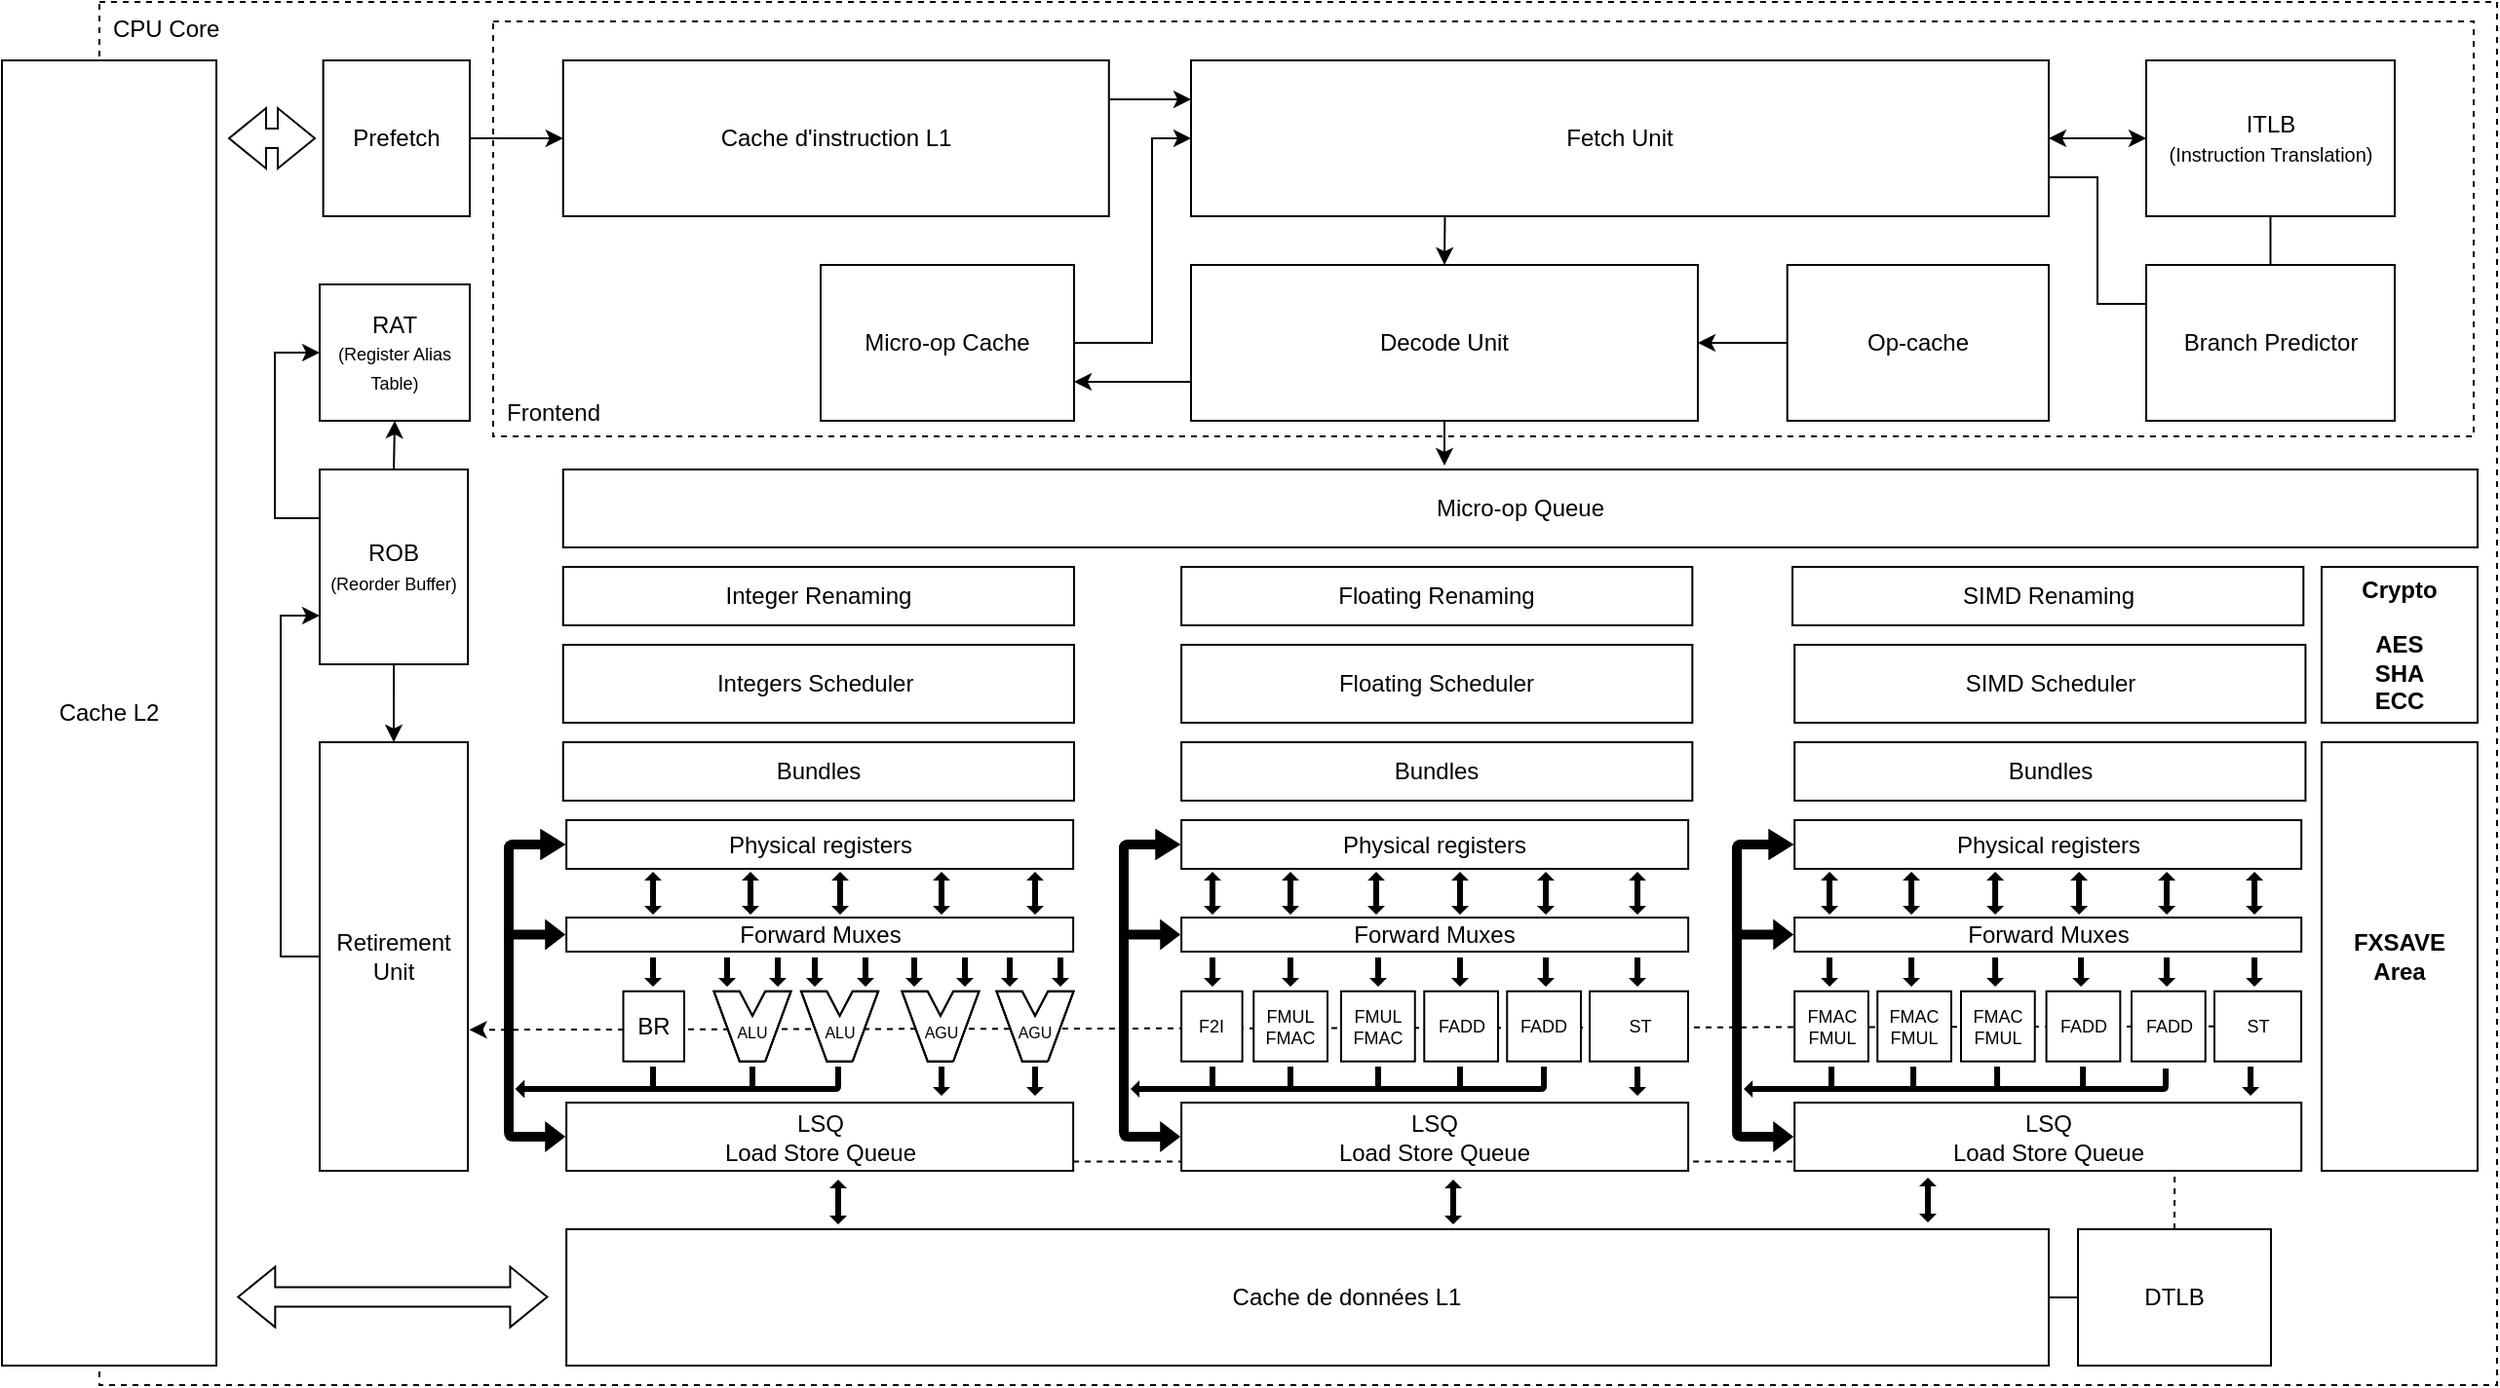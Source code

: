 <mxfile version="24.7.8">
  <diagram name="Page-1" id="zro0emLVEmSirTkZk-wk">
    <mxGraphModel dx="4220" dy="942" grid="0" gridSize="10" guides="1" tooltips="1" connect="1" arrows="1" fold="1" page="1" pageScale="1" pageWidth="1400" pageHeight="730" math="0" shadow="0">
      <root>
        <mxCell id="0" />
        <mxCell id="1" parent="0" />
        <mxCell id="pZcMMnkivcK33c107RNE-1" value="CPU Core" style="rounded=0;whiteSpace=wrap;html=1;fillColor=none;dashed=1;align=left;verticalAlign=top;spacingLeft=5;" parent="1" vertex="1">
          <mxGeometry x="-2690" y="10" width="1230" height="710" as="geometry" />
        </mxCell>
        <mxCell id="TaaJjd8vUPlWD9iq5P5J-220" value="Frontend" style="rounded=0;whiteSpace=wrap;html=1;fillColor=none;dashed=1;align=left;verticalAlign=bottom;spacingLeft=5;spacingBottom=3.937;spacingRight=3.937;" parent="1" vertex="1">
          <mxGeometry x="-2488" y="20" width="1016" height="213" as="geometry" />
        </mxCell>
        <mxCell id="TaaJjd8vUPlWD9iq5P5J-213" style="edgeStyle=none;rounded=0;orthogonalLoop=1;jettySize=auto;html=1;exitX=1;exitY=0.75;exitDx=0;exitDy=0;entryX=0;entryY=0.75;entryDx=0;entryDy=0;endArrow=none;endFill=0;dashed=1;" parent="1" edge="1">
          <mxGeometry relative="1" as="geometry">
            <mxPoint x="-2190.44" y="605.25" as="sourcePoint" />
            <mxPoint x="-1820.4" y="605.25" as="targetPoint" />
          </mxGeometry>
        </mxCell>
        <mxCell id="TaaJjd8vUPlWD9iq5P5J-208" style="edgeStyle=none;rounded=0;orthogonalLoop=1;jettySize=auto;html=1;exitX=0;exitY=0.5;exitDx=0;exitDy=0;entryX=1.01;entryY=0.671;entryDx=0;entryDy=0;entryPerimeter=0;dashed=1;" parent="1" source="TaaJjd8vUPlWD9iq5P5J-198" target="TaaJjd8vUPlWD9iq5P5J-40" edge="1">
          <mxGeometry relative="1" as="geometry" />
        </mxCell>
        <mxCell id="TaaJjd8vUPlWD9iq5P5J-12" style="edgeStyle=orthogonalEdgeStyle;rounded=0;orthogonalLoop=1;jettySize=auto;html=1;exitX=1;exitY=0.25;exitDx=0;exitDy=0;entryX=0;entryY=0.25;entryDx=0;entryDy=0;" parent="1" source="TaaJjd8vUPlWD9iq5P5J-1" target="TaaJjd8vUPlWD9iq5P5J-8" edge="1">
          <mxGeometry relative="1" as="geometry">
            <Array as="points">
              <mxPoint x="-2140" y="60" />
              <mxPoint x="-2140" y="60" />
            </Array>
          </mxGeometry>
        </mxCell>
        <mxCell id="TaaJjd8vUPlWD9iq5P5J-1" value="Cache d&#39;instruction L1" style="rounded=0;whiteSpace=wrap;html=1;" parent="1" vertex="1">
          <mxGeometry x="-2452.12" y="40" width="280" height="80" as="geometry" />
        </mxCell>
        <mxCell id="TaaJjd8vUPlWD9iq5P5J-222" style="edgeStyle=none;rounded=0;orthogonalLoop=1;jettySize=auto;html=1;exitX=0.5;exitY=0;exitDx=0;exitDy=0;entryX=0.5;entryY=1;entryDx=0;entryDy=0;endArrow=none;endFill=0;" parent="1" source="TaaJjd8vUPlWD9iq5P5J-6" target="TaaJjd8vUPlWD9iq5P5J-18" edge="1">
          <mxGeometry relative="1" as="geometry" />
        </mxCell>
        <mxCell id="TaaJjd8vUPlWD9iq5P5J-6" value="Branch Predictor" style="rounded=0;whiteSpace=wrap;html=1;" parent="1" vertex="1">
          <mxGeometry x="-1640" y="145" width="127.5" height="80" as="geometry" />
        </mxCell>
        <mxCell id="TaaJjd8vUPlWD9iq5P5J-15" style="edgeStyle=orthogonalEdgeStyle;rounded=0;orthogonalLoop=1;jettySize=auto;html=1;exitX=1;exitY=0.5;exitDx=0;exitDy=0;entryX=0;entryY=0.5;entryDx=0;entryDy=0;" parent="1" source="TaaJjd8vUPlWD9iq5P5J-7" target="TaaJjd8vUPlWD9iq5P5J-1" edge="1">
          <mxGeometry relative="1" as="geometry" />
        </mxCell>
        <mxCell id="TaaJjd8vUPlWD9iq5P5J-7" value="Prefetch" style="rounded=0;whiteSpace=wrap;html=1;" parent="1" vertex="1">
          <mxGeometry x="-2575.19" y="40" width="75.19" height="80" as="geometry" />
        </mxCell>
        <mxCell id="TaaJjd8vUPlWD9iq5P5J-19" style="edgeStyle=orthogonalEdgeStyle;rounded=0;orthogonalLoop=1;jettySize=auto;html=1;exitX=1;exitY=0.5;exitDx=0;exitDy=0;entryX=0;entryY=0.5;entryDx=0;entryDy=0;startArrow=classic;startFill=1;" parent="1" source="TaaJjd8vUPlWD9iq5P5J-8" target="TaaJjd8vUPlWD9iq5P5J-18" edge="1">
          <mxGeometry relative="1" as="geometry" />
        </mxCell>
        <mxCell id="TaaJjd8vUPlWD9iq5P5J-23" style="edgeStyle=orthogonalEdgeStyle;rounded=0;orthogonalLoop=1;jettySize=auto;html=1;exitX=0.296;exitY=1.007;exitDx=0;exitDy=0;entryX=0.5;entryY=0;entryDx=0;entryDy=0;exitPerimeter=0;" parent="1" source="TaaJjd8vUPlWD9iq5P5J-8" target="TaaJjd8vUPlWD9iq5P5J-20" edge="1">
          <mxGeometry relative="1" as="geometry" />
        </mxCell>
        <mxCell id="TaaJjd8vUPlWD9iq5P5J-221" style="edgeStyle=orthogonalEdgeStyle;rounded=0;orthogonalLoop=1;jettySize=auto;html=1;exitX=1;exitY=0.75;exitDx=0;exitDy=0;entryX=0;entryY=0.25;entryDx=0;entryDy=0;endArrow=none;endFill=0;" parent="1" source="TaaJjd8vUPlWD9iq5P5J-8" target="TaaJjd8vUPlWD9iq5P5J-6" edge="1">
          <mxGeometry relative="1" as="geometry" />
        </mxCell>
        <mxCell id="TaaJjd8vUPlWD9iq5P5J-8" value="Fetch Unit" style="rounded=0;whiteSpace=wrap;html=1;" parent="1" vertex="1">
          <mxGeometry x="-2130" y="40" width="440" height="80" as="geometry" />
        </mxCell>
        <mxCell id="TaaJjd8vUPlWD9iq5P5J-13" value="Cache L2" style="rounded=0;whiteSpace=wrap;html=1;" parent="1" vertex="1">
          <mxGeometry x="-2740" y="40" width="110" height="670" as="geometry" />
        </mxCell>
        <mxCell id="TaaJjd8vUPlWD9iq5P5J-16" value="Op-cache" style="rounded=0;whiteSpace=wrap;html=1;" parent="1" vertex="1">
          <mxGeometry x="-1824.12" y="145" width="134.12" height="80" as="geometry" />
        </mxCell>
        <mxCell id="TaaJjd8vUPlWD9iq5P5J-18" value="ITLB&lt;div&gt;&lt;font style=&quot;font-size: 10px;&quot;&gt;(Instruction Translation)&lt;/font&gt;&lt;/div&gt;" style="rounded=0;whiteSpace=wrap;html=1;" parent="1" vertex="1">
          <mxGeometry x="-1640" y="40" width="127.5" height="80" as="geometry" />
        </mxCell>
        <mxCell id="TaaJjd8vUPlWD9iq5P5J-217" style="edgeStyle=none;rounded=0;orthogonalLoop=1;jettySize=auto;html=1;exitX=0;exitY=0.75;exitDx=0;exitDy=0;entryX=1;entryY=0.75;entryDx=0;entryDy=0;" parent="1" source="TaaJjd8vUPlWD9iq5P5J-20" target="TaaJjd8vUPlWD9iq5P5J-24" edge="1">
          <mxGeometry relative="1" as="geometry" />
        </mxCell>
        <mxCell id="TaaJjd8vUPlWD9iq5P5J-20" value="Decode Unit" style="rounded=0;whiteSpace=wrap;html=1;" parent="1" vertex="1">
          <mxGeometry x="-2130" y="145" width="260" height="80" as="geometry" />
        </mxCell>
        <mxCell id="TaaJjd8vUPlWD9iq5P5J-22" style="edgeStyle=orthogonalEdgeStyle;rounded=0;orthogonalLoop=1;jettySize=auto;html=1;exitX=0;exitY=0.5;exitDx=0;exitDy=0;entryX=1;entryY=0.5;entryDx=0;entryDy=0;" parent="1" source="TaaJjd8vUPlWD9iq5P5J-16" target="TaaJjd8vUPlWD9iq5P5J-20" edge="1">
          <mxGeometry relative="1" as="geometry" />
        </mxCell>
        <mxCell id="TaaJjd8vUPlWD9iq5P5J-27" style="edgeStyle=orthogonalEdgeStyle;rounded=0;orthogonalLoop=1;jettySize=auto;html=1;exitX=1;exitY=0.5;exitDx=0;exitDy=0;entryX=0;entryY=0.5;entryDx=0;entryDy=0;" parent="1" source="TaaJjd8vUPlWD9iq5P5J-24" target="TaaJjd8vUPlWD9iq5P5J-8" edge="1">
          <mxGeometry relative="1" as="geometry">
            <Array as="points">
              <mxPoint x="-2150" y="185" />
              <mxPoint x="-2150" y="80" />
            </Array>
          </mxGeometry>
        </mxCell>
        <mxCell id="TaaJjd8vUPlWD9iq5P5J-24" value="Micro-op Cache" style="rounded=0;whiteSpace=wrap;html=1;" parent="1" vertex="1">
          <mxGeometry x="-2320" y="145" width="130" height="80" as="geometry" />
        </mxCell>
        <mxCell id="TaaJjd8vUPlWD9iq5P5J-38" style="edgeStyle=orthogonalEdgeStyle;rounded=0;orthogonalLoop=1;jettySize=auto;html=1;exitX=0.5;exitY=0;exitDx=0;exitDy=0;entryX=0.5;entryY=1;entryDx=0;entryDy=0;" parent="1" source="TaaJjd8vUPlWD9iq5P5J-33" target="TaaJjd8vUPlWD9iq5P5J-37" edge="1">
          <mxGeometry relative="1" as="geometry">
            <mxPoint x="-2392.56" y="120" as="sourcePoint" />
          </mxGeometry>
        </mxCell>
        <mxCell id="TaaJjd8vUPlWD9iq5P5J-30" value="Micro-op Queue" style="rounded=0;whiteSpace=wrap;html=1;" parent="1" vertex="1">
          <mxGeometry x="-2452.12" y="250" width="982.12" height="40" as="geometry" />
        </mxCell>
        <mxCell id="TaaJjd8vUPlWD9iq5P5J-39" style="edgeStyle=orthogonalEdgeStyle;rounded=0;orthogonalLoop=1;jettySize=auto;html=1;exitX=0;exitY=0.25;exitDx=0;exitDy=0;entryX=0;entryY=0.5;entryDx=0;entryDy=0;" parent="1" source="TaaJjd8vUPlWD9iq5P5J-33" target="TaaJjd8vUPlWD9iq5P5J-37" edge="1">
          <mxGeometry relative="1" as="geometry">
            <Array as="points">
              <mxPoint x="-2600" y="275" />
              <mxPoint x="-2600" y="190" />
            </Array>
          </mxGeometry>
        </mxCell>
        <mxCell id="TaaJjd8vUPlWD9iq5P5J-41" style="edgeStyle=orthogonalEdgeStyle;rounded=0;orthogonalLoop=1;jettySize=auto;html=1;exitX=0.5;exitY=1;exitDx=0;exitDy=0;entryX=0.5;entryY=0;entryDx=0;entryDy=0;" parent="1" source="TaaJjd8vUPlWD9iq5P5J-33" target="TaaJjd8vUPlWD9iq5P5J-40" edge="1">
          <mxGeometry relative="1" as="geometry" />
        </mxCell>
        <mxCell id="TaaJjd8vUPlWD9iq5P5J-33" value="ROB&lt;div&gt;&lt;font style=&quot;font-size: 9px;&quot;&gt;(Reorder Buffer)&lt;/font&gt;&lt;/div&gt;" style="rounded=0;whiteSpace=wrap;html=1;" parent="1" vertex="1">
          <mxGeometry x="-2577" y="250" width="76.06" height="100" as="geometry" />
        </mxCell>
        <mxCell id="TaaJjd8vUPlWD9iq5P5J-37" value="RAT&lt;div&gt;&lt;font style=&quot;font-size: 9px;&quot;&gt;(Register Alias Table)&lt;/font&gt;&lt;/div&gt;" style="rounded=0;whiteSpace=wrap;html=1;" parent="1" vertex="1">
          <mxGeometry x="-2577" y="155" width="77" height="70" as="geometry" />
        </mxCell>
        <mxCell id="TaaJjd8vUPlWD9iq5P5J-209" style="edgeStyle=orthogonalEdgeStyle;rounded=0;orthogonalLoop=1;jettySize=auto;html=1;exitX=0;exitY=0.5;exitDx=0;exitDy=0;entryX=0;entryY=0.75;entryDx=0;entryDy=0;" parent="1" source="TaaJjd8vUPlWD9iq5P5J-40" target="TaaJjd8vUPlWD9iq5P5J-33" edge="1">
          <mxGeometry relative="1" as="geometry" />
        </mxCell>
        <mxCell id="TaaJjd8vUPlWD9iq5P5J-40" value="Retirement Unit" style="rounded=0;whiteSpace=wrap;html=1;" parent="1" vertex="1">
          <mxGeometry x="-2577" y="390" width="76" height="220" as="geometry" />
        </mxCell>
        <mxCell id="TaaJjd8vUPlWD9iq5P5J-42" value="Integers&amp;nbsp;&lt;span style=&quot;background-color: initial;&quot;&gt;Scheduler&amp;nbsp;&lt;/span&gt;" style="rounded=0;whiteSpace=wrap;html=1;" parent="1" vertex="1">
          <mxGeometry x="-2452.12" y="340" width="262.12" height="40" as="geometry" />
        </mxCell>
        <mxCell id="TaaJjd8vUPlWD9iq5P5J-49" value="Integer Renaming" style="rounded=0;whiteSpace=wrap;html=1;" parent="1" vertex="1">
          <mxGeometry x="-2452.12" y="300" width="262.12" height="30" as="geometry" />
        </mxCell>
        <mxCell id="TaaJjd8vUPlWD9iq5P5J-58" value="Bundles" style="rounded=0;whiteSpace=wrap;html=1;" parent="1" vertex="1">
          <mxGeometry x="-2452.12" y="390" width="262.12" height="30" as="geometry" />
        </mxCell>
        <mxCell id="TaaJjd8vUPlWD9iq5P5J-62" value="Physical registers" style="rounded=0;whiteSpace=wrap;html=1;" parent="1" vertex="1">
          <mxGeometry x="-2450.44" y="430" width="260" height="25" as="geometry" />
        </mxCell>
        <mxCell id="TaaJjd8vUPlWD9iq5P5J-63" value="Forward Muxes" style="rounded=0;whiteSpace=wrap;html=1;" parent="1" vertex="1">
          <mxGeometry x="-2450.44" y="480" width="260" height="17.5" as="geometry" />
        </mxCell>
        <mxCell id="TaaJjd8vUPlWD9iq5P5J-103" style="edgeStyle=orthogonalEdgeStyle;rounded=1;orthogonalLoop=1;jettySize=auto;html=1;entryX=0;entryY=0.5;entryDx=0;entryDy=0;shape=flexArrow;startArrow=block;width=5;startWidth=10;endWidth=10;arcSize=10;endSize=3.937;startSize=3.15;exitX=0;exitY=0.5;exitDx=0;exitDy=0;fillColor=#000000;noJump=1;ignoreEdge=0;strokeColor=none;" parent="1" source="TaaJjd8vUPlWD9iq5P5J-64" target="TaaJjd8vUPlWD9iq5P5J-62" edge="1">
          <mxGeometry relative="1" as="geometry">
            <mxPoint x="-2450" y="619" as="sourcePoint" />
            <Array as="points">
              <mxPoint x="-2480" y="592" />
              <mxPoint x="-2480" y="442" />
            </Array>
          </mxGeometry>
        </mxCell>
        <mxCell id="TaaJjd8vUPlWD9iq5P5J-64" value="&lt;div&gt;LSQ&lt;/div&gt;Load Store Queue" style="rounded=0;whiteSpace=wrap;html=1;" parent="1" vertex="1">
          <mxGeometry x="-2450.44" y="575" width="260" height="35" as="geometry" />
        </mxCell>
        <mxCell id="TaaJjd8vUPlWD9iq5P5J-95" value="&lt;font style=&quot;font-size: 8px;&quot;&gt;AGU&lt;/font&gt;" style="shape=stencil(7VRBDoMgEHzN3im0jdfGtv9AxUq0YJBq+/siYFM1mqhXjzuzzM6GASBhldGSAUa0KlmsgVwB45oqTqPCwNgwmQMPCLm68TX2daWVzFnDE+07uciY4rplyQ3QBdpOBCSMpRBmCJeiGjCA79NkROP8oeRLJD2io0vaDh4RHf2Udbvf23kLvOnPYCljYEaj4OJP47e5F1khEWxWOPcVyGm5xHGzic0CAwurrmPZldqsjSJj0YmckTCVis0EMOVF4R7BzNQ9pXtKt6a04ybDZo+N0mpR989b4As=);whiteSpace=wrap;html=1;verticalAlign=bottom;spacingBottom=7.874;points=[[0.18,0,0,0,0],[0.5,1,0,0,0],[0.81,0,0,0,0]];" parent="1" vertex="1">
          <mxGeometry x="-2229.78" y="517.85" width="39.56" height="36" as="geometry" />
        </mxCell>
        <mxCell id="TaaJjd8vUPlWD9iq5P5J-96" value="&lt;font style=&quot;font-size: 8px;&quot;&gt;AGU&lt;/font&gt;" style="shape=stencil(7VRBDoMgEHzN3im0jdfGtv9AxUq0YJBq+/siYFM1mqhXjzuzzM6GASBhldGSAUa0KlmsgVwB45oqTqPCwNgwmQMPCLm68TX2daWVzFnDE+07uciY4rplyQ3QBdpOBCSMpRBmCJeiGjCA79NkROP8oeRLJD2io0vaDh4RHf2Udbvf23kLvOnPYCljYEaj4OJP47e5F1khEWxWOPcVyGm5xHGzic0CAwurrmPZldqsjSJj0YmckTCVis0EMOVF4R7BzNQ9pXtKt6a04ybDZo+N0mpR989b4As=);whiteSpace=wrap;html=1;verticalAlign=bottom;spacingBottom=7.874;points=[[0.18,0,0,0,0],[0.5,1,0,0,0],[0.81,0,0,0,0]];" parent="1" vertex="1">
          <mxGeometry x="-2278.31" y="517.85" width="39.56" height="36" as="geometry" />
        </mxCell>
        <mxCell id="TaaJjd8vUPlWD9iq5P5J-99" value="&lt;font style=&quot;font-size: 8px;&quot;&gt;ALU&lt;/font&gt;" style="shape=stencil(7VRBDoMgEHzN3im0jdfGtv9AxUq0YJBq+/siYFM1mqhXjzuzzM6GASBhldGSAUa0KlmsgVwB45oqTqPCwNgwmQMPCLm68TX2daWVzFnDE+07uciY4rplyQ3QBdpOBCSMpRBmCJeiGjCA79NkROP8oeRLJD2io0vaDh4RHf2Udbvf23kLvOnPYCljYEaj4OJP47e5F1khEWxWOPcVyGm5xHGzic0CAwurrmPZldqsjSJj0YmckTCVis0EMOVF4R7BzNQ9pXtKt6a04ybDZo+N0mpR989b4As=);whiteSpace=wrap;html=1;verticalAlign=bottom;spacingBottom=7.874;points=[[0.18,0,0,0,0],[0.5,1,0,0,0],[0.81,0,0,0,0]];" parent="1" vertex="1">
          <mxGeometry x="-2330" y="517.85" width="39.56" height="36" as="geometry" />
        </mxCell>
        <mxCell id="TaaJjd8vUPlWD9iq5P5J-100" value="&lt;font style=&quot;font-size: 8px;&quot;&gt;ALU&lt;/font&gt;" style="shape=stencil(7VRBDoMgEHzN3im0jdfGtv9AxUq0YJBq+/siYFM1mqhXjzuzzM6GASBhldGSAUa0KlmsgVwB45oqTqPCwNgwmQMPCLm68TX2daWVzFnDE+07uciY4rplyQ3QBdpOBCSMpRBmCJeiGjCA79NkROP8oeRLJD2io0vaDh4RHf2Udbvf23kLvOnPYCljYEaj4OJP47e5F1khEWxWOPcVyGm5xHGzic0CAwurrmPZldqsjSJj0YmckTCVis0EMOVF4R7BzNQ9pXtKt6a04ybDZo+N0mpR989b4As=);whiteSpace=wrap;html=1;verticalAlign=bottom;spacingBottom=7.874;points=[[0.18,0,0,0,0],[0.5,1,0,0,0],[0.81,0,0,0,0]];" parent="1" vertex="1">
          <mxGeometry x="-2374.78" y="517.85" width="39.56" height="36" as="geometry" />
        </mxCell>
        <mxCell id="TaaJjd8vUPlWD9iq5P5J-102" value="BR" style="rounded=0;whiteSpace=wrap;html=1;" parent="1" vertex="1">
          <mxGeometry x="-2421.25" y="517.85" width="31.25" height="36" as="geometry" />
        </mxCell>
        <mxCell id="TaaJjd8vUPlWD9iq5P5J-105" style="rounded=1;orthogonalLoop=1;jettySize=auto;html=1;exitX=0.108;exitY=-0.04;exitDx=0;exitDy=0;shape=flexArrow;startArrow=block;width=3;startWidth=5;endWidth=5;arcSize=10;endSize=1.181;startSize=1.181;exitPerimeter=0;strokeColor=none;fillColor=#000000;" parent="1" edge="1">
          <mxGeometry relative="1" as="geometry">
            <mxPoint x="-2406" y="479" as="sourcePoint" />
            <mxPoint x="-2406" y="456" as="targetPoint" />
          </mxGeometry>
        </mxCell>
        <mxCell id="TaaJjd8vUPlWD9iq5P5J-107" style="rounded=1;orthogonalLoop=1;jettySize=auto;html=1;exitX=0.108;exitY=-0.04;exitDx=0;exitDy=0;shape=flexArrow;startArrow=block;width=3;startWidth=5;endWidth=5;arcSize=10;endSize=1.181;startSize=1.181;exitPerimeter=0;startFill=0;endArrow=none;endFill=0;fillColor=#000000;strokeColor=none;" parent="1" edge="1">
          <mxGeometry relative="1" as="geometry">
            <mxPoint x="-2197" y="516" as="sourcePoint" />
            <mxPoint x="-2197" y="500" as="targetPoint" />
          </mxGeometry>
        </mxCell>
        <mxCell id="TaaJjd8vUPlWD9iq5P5J-108" style="rounded=1;orthogonalLoop=1;jettySize=auto;html=1;exitX=0.108;exitY=-0.04;exitDx=0;exitDy=0;shape=flexArrow;startArrow=block;width=3;startWidth=5;endWidth=5;arcSize=10;endSize=1.181;startSize=1.181;exitPerimeter=0;startFill=0;endArrow=none;endFill=0;fillColor=#000000;strokeColor=none;" parent="1" edge="1">
          <mxGeometry relative="1" as="geometry">
            <mxPoint x="-2223" y="516" as="sourcePoint" />
            <mxPoint x="-2223" y="500" as="targetPoint" />
          </mxGeometry>
        </mxCell>
        <mxCell id="TaaJjd8vUPlWD9iq5P5J-109" style="rounded=1;orthogonalLoop=1;jettySize=auto;html=1;exitX=0.108;exitY=-0.04;exitDx=0;exitDy=0;shape=flexArrow;startArrow=block;width=3;startWidth=5;endWidth=5;arcSize=10;endSize=1.181;startSize=1.181;exitPerimeter=0;startFill=0;endArrow=none;endFill=0;fillColor=#000000;strokeColor=none;" parent="1" edge="1">
          <mxGeometry relative="1" as="geometry">
            <mxPoint x="-2246" y="516" as="sourcePoint" />
            <mxPoint x="-2246" y="500" as="targetPoint" />
          </mxGeometry>
        </mxCell>
        <mxCell id="TaaJjd8vUPlWD9iq5P5J-110" style="rounded=1;orthogonalLoop=1;jettySize=auto;html=1;exitX=0.108;exitY=-0.04;exitDx=0;exitDy=0;shape=flexArrow;startArrow=block;width=3;startWidth=5;endWidth=5;arcSize=10;endSize=1.181;startSize=1.181;exitPerimeter=0;startFill=0;endArrow=none;endFill=0;fillColor=#000000;strokeColor=none;" parent="1" edge="1">
          <mxGeometry relative="1" as="geometry">
            <mxPoint x="-2272" y="516" as="sourcePoint" />
            <mxPoint x="-2272" y="500" as="targetPoint" />
          </mxGeometry>
        </mxCell>
        <mxCell id="TaaJjd8vUPlWD9iq5P5J-111" style="rounded=1;orthogonalLoop=1;jettySize=auto;html=1;exitX=0.108;exitY=-0.04;exitDx=0;exitDy=0;shape=flexArrow;startArrow=block;width=3;startWidth=5;endWidth=5;arcSize=10;endSize=1.181;startSize=1.181;exitPerimeter=0;startFill=0;endArrow=none;endFill=0;fillColor=#000000;strokeColor=none;" parent="1" edge="1">
          <mxGeometry relative="1" as="geometry">
            <mxPoint x="-2297" y="516" as="sourcePoint" />
            <mxPoint x="-2297" y="500" as="targetPoint" />
          </mxGeometry>
        </mxCell>
        <mxCell id="TaaJjd8vUPlWD9iq5P5J-112" style="rounded=1;orthogonalLoop=1;jettySize=auto;html=1;exitX=0.108;exitY=-0.04;exitDx=0;exitDy=0;shape=flexArrow;startArrow=block;width=3;startWidth=5;endWidth=5;arcSize=10;endSize=1.181;startSize=1.181;exitPerimeter=0;startFill=0;endArrow=none;endFill=0;fillColor=#000000;strokeColor=none;" parent="1" edge="1">
          <mxGeometry relative="1" as="geometry">
            <mxPoint x="-2323" y="516" as="sourcePoint" />
            <mxPoint x="-2323" y="500" as="targetPoint" />
          </mxGeometry>
        </mxCell>
        <mxCell id="TaaJjd8vUPlWD9iq5P5J-113" style="rounded=1;orthogonalLoop=1;jettySize=auto;html=1;exitX=0.108;exitY=-0.04;exitDx=0;exitDy=0;shape=flexArrow;startArrow=block;width=3;startWidth=5;endWidth=5;arcSize=10;endSize=1.181;startSize=1.181;exitPerimeter=0;startFill=0;endArrow=none;endFill=0;fillColor=#000000;strokeColor=none;" parent="1" edge="1">
          <mxGeometry relative="1" as="geometry">
            <mxPoint x="-2342" y="516" as="sourcePoint" />
            <mxPoint x="-2342" y="500" as="targetPoint" />
          </mxGeometry>
        </mxCell>
        <mxCell id="TaaJjd8vUPlWD9iq5P5J-114" style="rounded=1;orthogonalLoop=1;jettySize=auto;html=1;exitX=0.108;exitY=-0.04;exitDx=0;exitDy=0;shape=flexArrow;startArrow=block;width=3;startWidth=5;endWidth=5;arcSize=10;endSize=1.181;startSize=1.181;exitPerimeter=0;startFill=0;endArrow=none;endFill=0;fillColor=#000000;strokeColor=none;" parent="1" edge="1">
          <mxGeometry relative="1" as="geometry">
            <mxPoint x="-2368" y="516" as="sourcePoint" />
            <mxPoint x="-2368" y="500" as="targetPoint" />
          </mxGeometry>
        </mxCell>
        <mxCell id="TaaJjd8vUPlWD9iq5P5J-115" style="rounded=1;orthogonalLoop=1;jettySize=auto;html=1;exitX=0.108;exitY=-0.04;exitDx=0;exitDy=0;shape=flexArrow;startArrow=block;width=3;startWidth=5;endWidth=5;arcSize=10;endSize=1.181;startSize=1.181;exitPerimeter=0;startFill=0;endArrow=none;endFill=0;fillColor=#000000;strokeColor=none;" parent="1" edge="1">
          <mxGeometry relative="1" as="geometry">
            <mxPoint x="-2406" y="516" as="sourcePoint" />
            <mxPoint x="-2406" y="500" as="targetPoint" />
          </mxGeometry>
        </mxCell>
        <mxCell id="TaaJjd8vUPlWD9iq5P5J-116" style="rounded=1;orthogonalLoop=1;jettySize=auto;html=1;exitX=0.108;exitY=-0.04;exitDx=0;exitDy=0;shape=flexArrow;startArrow=block;width=3;startWidth=5;endWidth=5;arcSize=10;endSize=1.181;startSize=1.181;exitPerimeter=0;startFill=0;endArrow=none;endFill=0;strokeColor=none;fillColor=#000000;" parent="1" edge="1">
          <mxGeometry relative="1" as="geometry">
            <mxPoint x="-2210" y="572" as="sourcePoint" />
            <mxPoint x="-2210" y="556" as="targetPoint" />
          </mxGeometry>
        </mxCell>
        <mxCell id="TaaJjd8vUPlWD9iq5P5J-117" style="rounded=1;orthogonalLoop=1;jettySize=auto;html=1;exitX=0.108;exitY=-0.04;exitDx=0;exitDy=0;shape=flexArrow;startArrow=block;width=3;startWidth=5;endWidth=5;arcSize=10;endSize=1.181;startSize=1.181;exitPerimeter=0;startFill=0;endArrow=none;endFill=0;strokeColor=none;fillColor=#000000;" parent="1" edge="1">
          <mxGeometry relative="1" as="geometry">
            <mxPoint x="-2258" y="572" as="sourcePoint" />
            <mxPoint x="-2258" y="556" as="targetPoint" />
          </mxGeometry>
        </mxCell>
        <mxCell id="TaaJjd8vUPlWD9iq5P5J-118" style="edgeStyle=orthogonalEdgeStyle;rounded=1;orthogonalLoop=1;jettySize=auto;html=1;shape=flexArrow;startArrow=block;width=5;startWidth=10;endWidth=10;arcSize=10;endSize=3.937;startSize=3.15;entryX=0;entryY=0.5;entryDx=0;entryDy=0;exitX=0;exitY=0.5;exitDx=0;exitDy=0;fillColor=#000000;noJump=1;strokeColor=none;" parent="1" source="TaaJjd8vUPlWD9iq5P5J-63" target="TaaJjd8vUPlWD9iq5P5J-62" edge="1">
          <mxGeometry relative="1" as="geometry">
            <mxPoint x="-2450" y="490" as="sourcePoint" />
            <mxPoint x="-2460" y="470" as="targetPoint" />
            <Array as="points">
              <mxPoint x="-2480" y="489" />
              <mxPoint x="-2480" y="443" />
            </Array>
          </mxGeometry>
        </mxCell>
        <mxCell id="TaaJjd8vUPlWD9iq5P5J-119" style="rounded=1;orthogonalLoop=1;jettySize=auto;html=1;shape=flexArrow;startArrow=block;width=3;startWidth=5;endWidth=5;arcSize=10;endSize=1.181;startSize=1.181;startFill=0;endArrow=none;endFill=0;edgeStyle=orthogonalEdgeStyle;strokeColor=none;fillColor=#000000;" parent="1" edge="1">
          <mxGeometry relative="1" as="geometry">
            <mxPoint x="-2477" y="568" as="sourcePoint" />
            <mxPoint x="-2311" y="556" as="targetPoint" />
            <Array as="points">
              <mxPoint x="-2470" y="568" />
              <mxPoint x="-2311" y="568" />
            </Array>
          </mxGeometry>
        </mxCell>
        <mxCell id="TaaJjd8vUPlWD9iq5P5J-120" style="rounded=1;orthogonalLoop=1;jettySize=auto;html=1;shape=flexArrow;startArrow=block;width=3;startWidth=5;endWidth=5;arcSize=10;endSize=1.181;startSize=1.181;startFill=0;endArrow=none;endFill=0;edgeStyle=orthogonalEdgeStyle;strokeColor=none;fillColor=#000000;" parent="1" edge="1">
          <mxGeometry relative="1" as="geometry">
            <mxPoint x="-2477" y="568" as="sourcePoint" />
            <mxPoint x="-2355" y="556" as="targetPoint" />
            <Array as="points">
              <mxPoint x="-2355" y="568" />
            </Array>
          </mxGeometry>
        </mxCell>
        <mxCell id="TaaJjd8vUPlWD9iq5P5J-121" style="rounded=1;orthogonalLoop=1;jettySize=auto;html=1;shape=flexArrow;startArrow=block;width=3;startWidth=5;endWidth=5;arcSize=10;endSize=1.181;startSize=1.181;startFill=0;endArrow=none;endFill=0;edgeStyle=orthogonalEdgeStyle;strokeColor=none;fillColor=#000000;" parent="1" edge="1">
          <mxGeometry relative="1" as="geometry">
            <mxPoint x="-2477" y="568" as="sourcePoint" />
            <mxPoint x="-2406" y="556" as="targetPoint" />
            <Array as="points">
              <mxPoint x="-2406" y="568" />
            </Array>
          </mxGeometry>
        </mxCell>
        <mxCell id="TaaJjd8vUPlWD9iq5P5J-122" style="rounded=1;orthogonalLoop=1;jettySize=auto;html=1;exitX=0.108;exitY=-0.04;exitDx=0;exitDy=0;shape=flexArrow;startArrow=block;width=3;startWidth=5;endWidth=5;arcSize=10;endSize=1.181;startSize=1.181;exitPerimeter=0;strokeColor=none;fillColor=#000000;" parent="1" edge="1">
          <mxGeometry relative="1" as="geometry">
            <mxPoint x="-2356" y="479" as="sourcePoint" />
            <mxPoint x="-2356" y="456" as="targetPoint" />
          </mxGeometry>
        </mxCell>
        <mxCell id="TaaJjd8vUPlWD9iq5P5J-123" style="rounded=1;orthogonalLoop=1;jettySize=auto;html=1;exitX=0.108;exitY=-0.04;exitDx=0;exitDy=0;shape=flexArrow;startArrow=block;width=3;startWidth=5;endWidth=5;arcSize=10;endSize=1.181;startSize=1.181;exitPerimeter=0;strokeColor=none;fillColor=#000000;" parent="1" edge="1">
          <mxGeometry relative="1" as="geometry">
            <mxPoint x="-2310" y="479" as="sourcePoint" />
            <mxPoint x="-2310" y="456" as="targetPoint" />
          </mxGeometry>
        </mxCell>
        <mxCell id="TaaJjd8vUPlWD9iq5P5J-124" style="rounded=1;orthogonalLoop=1;jettySize=auto;html=1;exitX=0.108;exitY=-0.04;exitDx=0;exitDy=0;shape=flexArrow;startArrow=block;width=3;startWidth=5;endWidth=5;arcSize=10;endSize=1.181;startSize=1.181;exitPerimeter=0;strokeColor=none;fillColor=#000000;" parent="1" edge="1">
          <mxGeometry relative="1" as="geometry">
            <mxPoint x="-2258" y="479" as="sourcePoint" />
            <mxPoint x="-2258" y="456" as="targetPoint" />
          </mxGeometry>
        </mxCell>
        <mxCell id="TaaJjd8vUPlWD9iq5P5J-125" style="rounded=1;orthogonalLoop=1;jettySize=auto;html=1;exitX=0.108;exitY=-0.04;exitDx=0;exitDy=0;shape=flexArrow;startArrow=block;width=3;startWidth=5;endWidth=5;arcSize=10;endSize=1.181;startSize=1.181;exitPerimeter=0;strokeColor=none;fillColor=#000000;" parent="1" edge="1">
          <mxGeometry relative="1" as="geometry">
            <mxPoint x="-2210" y="479" as="sourcePoint" />
            <mxPoint x="-2210" y="456" as="targetPoint" />
          </mxGeometry>
        </mxCell>
        <mxCell id="TaaJjd8vUPlWD9iq5P5J-211" style="edgeStyle=none;rounded=0;orthogonalLoop=1;jettySize=auto;html=1;exitX=1;exitY=0.5;exitDx=0;exitDy=0;entryX=0;entryY=0.5;entryDx=0;entryDy=0;endArrow=none;endFill=0;" parent="1" source="TaaJjd8vUPlWD9iq5P5J-126" target="TaaJjd8vUPlWD9iq5P5J-210" edge="1">
          <mxGeometry relative="1" as="geometry" />
        </mxCell>
        <mxCell id="TaaJjd8vUPlWD9iq5P5J-126" value="&lt;blockquote style=&quot;margin: 0 0 0 40px; border: none; padding: 0px;&quot;&gt;Cache de données L1&lt;/blockquote&gt;" style="rounded=0;whiteSpace=wrap;html=1;" parent="1" vertex="1">
          <mxGeometry x="-2450.44" y="640" width="760.44" height="70" as="geometry" />
        </mxCell>
        <mxCell id="TaaJjd8vUPlWD9iq5P5J-127" style="rounded=1;orthogonalLoop=1;jettySize=auto;html=1;shape=flexArrow;startArrow=block;width=3;startWidth=5;endWidth=5;arcSize=10;endSize=1.181;startSize=1.181;startFill=0;endArrow=block;endFill=0;strokeColor=none;fillColor=#000000;" parent="1" edge="1">
          <mxGeometry relative="1" as="geometry">
            <mxPoint x="-2311" y="638" as="sourcePoint" />
            <mxPoint x="-2311" y="614" as="targetPoint" />
          </mxGeometry>
        </mxCell>
        <mxCell id="TaaJjd8vUPlWD9iq5P5J-129" value="Floating Scheduler" style="rounded=0;whiteSpace=wrap;html=1;" parent="1" vertex="1">
          <mxGeometry x="-2134.94" y="340" width="262.12" height="40" as="geometry" />
        </mxCell>
        <mxCell id="TaaJjd8vUPlWD9iq5P5J-130" value="Floating Renaming" style="rounded=0;whiteSpace=wrap;html=1;" parent="1" vertex="1">
          <mxGeometry x="-2134.94" y="300" width="262.12" height="30" as="geometry" />
        </mxCell>
        <mxCell id="TaaJjd8vUPlWD9iq5P5J-131" value="Bundles" style="rounded=0;whiteSpace=wrap;html=1;" parent="1" vertex="1">
          <mxGeometry x="-2134.94" y="390" width="262.12" height="30" as="geometry" />
        </mxCell>
        <mxCell id="TaaJjd8vUPlWD9iq5P5J-132" value="Physical registers" style="rounded=0;whiteSpace=wrap;html=1;" parent="1" vertex="1">
          <mxGeometry x="-2134.94" y="430" width="260" height="25" as="geometry" />
        </mxCell>
        <mxCell id="TaaJjd8vUPlWD9iq5P5J-133" value="Forward Muxes" style="rounded=0;whiteSpace=wrap;html=1;" parent="1" vertex="1">
          <mxGeometry x="-2134.94" y="480" width="260" height="17.5" as="geometry" />
        </mxCell>
        <mxCell id="TaaJjd8vUPlWD9iq5P5J-134" style="edgeStyle=orthogonalEdgeStyle;rounded=1;orthogonalLoop=1;jettySize=auto;html=1;entryX=0;entryY=0.5;entryDx=0;entryDy=0;shape=flexArrow;startArrow=block;width=5;startWidth=10;endWidth=10;arcSize=10;endSize=3.937;startSize=3.15;exitX=0;exitY=0.5;exitDx=0;exitDy=0;fillColor=#000000;noJump=1;ignoreEdge=0;strokeColor=none;" parent="1" source="TaaJjd8vUPlWD9iq5P5J-135" target="TaaJjd8vUPlWD9iq5P5J-132" edge="1">
          <mxGeometry relative="1" as="geometry">
            <mxPoint x="-2134.5" y="619" as="sourcePoint" />
            <Array as="points">
              <mxPoint x="-2164.5" y="592" />
              <mxPoint x="-2164.5" y="442" />
            </Array>
          </mxGeometry>
        </mxCell>
        <mxCell id="TaaJjd8vUPlWD9iq5P5J-135" value="&lt;div&gt;LSQ&lt;/div&gt;Load Store Queue" style="rounded=0;whiteSpace=wrap;html=1;" parent="1" vertex="1">
          <mxGeometry x="-2134.94" y="575" width="260" height="35" as="geometry" />
        </mxCell>
        <mxCell id="TaaJjd8vUPlWD9iq5P5J-140" value="F2I" style="rounded=0;whiteSpace=wrap;html=1;fontSize=9;" parent="1" vertex="1">
          <mxGeometry x="-2134.94" y="517.85" width="31.25" height="36" as="geometry" />
        </mxCell>
        <mxCell id="TaaJjd8vUPlWD9iq5P5J-141" style="rounded=1;orthogonalLoop=1;jettySize=auto;html=1;exitX=0.108;exitY=-0.04;exitDx=0;exitDy=0;shape=flexArrow;startArrow=block;width=3;startWidth=5;endWidth=5;arcSize=10;endSize=1.181;startSize=1.181;exitPerimeter=0;strokeColor=none;fillColor=#000000;" parent="1" edge="1">
          <mxGeometry relative="1" as="geometry">
            <mxPoint x="-2079" y="479" as="sourcePoint" />
            <mxPoint x="-2079" y="456" as="targetPoint" />
          </mxGeometry>
        </mxCell>
        <mxCell id="TaaJjd8vUPlWD9iq5P5J-142" style="rounded=1;orthogonalLoop=1;jettySize=auto;html=1;exitX=0.108;exitY=-0.04;exitDx=0;exitDy=0;shape=flexArrow;startArrow=block;width=3;startWidth=5;endWidth=5;arcSize=10;endSize=1.181;startSize=1.181;exitPerimeter=0;startFill=0;endArrow=none;endFill=0;fillColor=#000000;strokeColor=none;" parent="1" edge="1">
          <mxGeometry relative="1" as="geometry">
            <mxPoint x="-1901" y="516" as="sourcePoint" />
            <mxPoint x="-1901" y="500" as="targetPoint" />
          </mxGeometry>
        </mxCell>
        <mxCell id="TaaJjd8vUPlWD9iq5P5J-145" style="rounded=1;orthogonalLoop=1;jettySize=auto;html=1;exitX=0.108;exitY=-0.04;exitDx=0;exitDy=0;shape=flexArrow;startArrow=block;width=3;startWidth=5;endWidth=5;arcSize=10;endSize=1.181;startSize=1.181;exitPerimeter=0;startFill=0;endArrow=none;endFill=0;fillColor=#000000;strokeColor=none;" parent="1" edge="1">
          <mxGeometry relative="1" as="geometry">
            <mxPoint x="-1948" y="516" as="sourcePoint" />
            <mxPoint x="-1948" y="500" as="targetPoint" />
          </mxGeometry>
        </mxCell>
        <mxCell id="TaaJjd8vUPlWD9iq5P5J-146" style="rounded=1;orthogonalLoop=1;jettySize=auto;html=1;exitX=0.108;exitY=-0.04;exitDx=0;exitDy=0;shape=flexArrow;startArrow=block;width=3;startWidth=5;endWidth=5;arcSize=10;endSize=1.181;startSize=1.181;exitPerimeter=0;startFill=0;endArrow=none;endFill=0;fillColor=#000000;strokeColor=none;" parent="1" edge="1">
          <mxGeometry relative="1" as="geometry">
            <mxPoint x="-1992" y="516" as="sourcePoint" />
            <mxPoint x="-1992" y="500" as="targetPoint" />
          </mxGeometry>
        </mxCell>
        <mxCell id="TaaJjd8vUPlWD9iq5P5J-148" style="rounded=1;orthogonalLoop=1;jettySize=auto;html=1;exitX=0.108;exitY=-0.04;exitDx=0;exitDy=0;shape=flexArrow;startArrow=block;width=3;startWidth=5;endWidth=5;arcSize=10;endSize=1.181;startSize=1.181;exitPerimeter=0;startFill=0;endArrow=none;endFill=0;fillColor=#000000;strokeColor=none;" parent="1" edge="1">
          <mxGeometry relative="1" as="geometry">
            <mxPoint x="-2034" y="516" as="sourcePoint" />
            <mxPoint x="-2034" y="500" as="targetPoint" />
          </mxGeometry>
        </mxCell>
        <mxCell id="TaaJjd8vUPlWD9iq5P5J-149" style="rounded=1;orthogonalLoop=1;jettySize=auto;html=1;exitX=0.108;exitY=-0.04;exitDx=0;exitDy=0;shape=flexArrow;startArrow=block;width=3;startWidth=5;endWidth=5;arcSize=10;endSize=1.181;startSize=1.181;exitPerimeter=0;startFill=0;endArrow=none;endFill=0;fillColor=#000000;strokeColor=none;" parent="1" edge="1">
          <mxGeometry relative="1" as="geometry">
            <mxPoint x="-2079" y="516" as="sourcePoint" />
            <mxPoint x="-2079" y="500" as="targetPoint" />
          </mxGeometry>
        </mxCell>
        <mxCell id="TaaJjd8vUPlWD9iq5P5J-150" style="rounded=1;orthogonalLoop=1;jettySize=auto;html=1;exitX=0.108;exitY=-0.04;exitDx=0;exitDy=0;shape=flexArrow;startArrow=block;width=3;startWidth=5;endWidth=5;arcSize=10;endSize=1.181;startSize=1.181;exitPerimeter=0;startFill=0;endArrow=none;endFill=0;fillColor=#000000;strokeColor=none;" parent="1" edge="1">
          <mxGeometry relative="1" as="geometry">
            <mxPoint x="-2119" y="516" as="sourcePoint" />
            <mxPoint x="-2119" y="500" as="targetPoint" />
          </mxGeometry>
        </mxCell>
        <mxCell id="TaaJjd8vUPlWD9iq5P5J-151" style="rounded=1;orthogonalLoop=1;jettySize=auto;html=1;exitX=0.108;exitY=-0.04;exitDx=0;exitDy=0;shape=flexArrow;startArrow=block;width=3;startWidth=5;endWidth=5;arcSize=10;endSize=1.181;startSize=1.181;exitPerimeter=0;startFill=0;endArrow=none;endFill=0;strokeColor=none;fillColor=#000000;" parent="1" edge="1">
          <mxGeometry relative="1" as="geometry">
            <mxPoint x="-1901" y="572" as="sourcePoint" />
            <mxPoint x="-1901" y="556" as="targetPoint" />
          </mxGeometry>
        </mxCell>
        <mxCell id="TaaJjd8vUPlWD9iq5P5J-153" style="edgeStyle=orthogonalEdgeStyle;rounded=1;orthogonalLoop=1;jettySize=auto;html=1;shape=flexArrow;startArrow=block;width=5;startWidth=10;endWidth=10;arcSize=10;endSize=3.937;startSize=3.15;entryX=0;entryY=0.5;entryDx=0;entryDy=0;exitX=0;exitY=0.5;exitDx=0;exitDy=0;fillColor=#000000;noJump=1;strokeColor=none;" parent="1" source="TaaJjd8vUPlWD9iq5P5J-133" target="TaaJjd8vUPlWD9iq5P5J-132" edge="1">
          <mxGeometry relative="1" as="geometry">
            <mxPoint x="-2134.5" y="490" as="sourcePoint" />
            <mxPoint x="-2144.5" y="470" as="targetPoint" />
            <Array as="points">
              <mxPoint x="-2164.5" y="489" />
              <mxPoint x="-2164.5" y="443" />
            </Array>
          </mxGeometry>
        </mxCell>
        <mxCell id="TaaJjd8vUPlWD9iq5P5J-154" style="rounded=1;orthogonalLoop=1;jettySize=auto;html=1;shape=flexArrow;startArrow=block;width=3;startWidth=5;endWidth=5;arcSize=10;endSize=1.181;startSize=1.181;startFill=0;endArrow=none;endFill=0;edgeStyle=orthogonalEdgeStyle;strokeColor=none;fillColor=#000000;" parent="1" edge="1">
          <mxGeometry relative="1" as="geometry">
            <mxPoint x="-2161.5" y="568" as="sourcePoint" />
            <mxPoint x="-1949" y="556" as="targetPoint" />
            <Array as="points">
              <mxPoint x="-1949" y="568" />
            </Array>
          </mxGeometry>
        </mxCell>
        <mxCell id="TaaJjd8vUPlWD9iq5P5J-157" style="rounded=1;orthogonalLoop=1;jettySize=auto;html=1;exitX=0.108;exitY=-0.04;exitDx=0;exitDy=0;shape=flexArrow;startArrow=block;width=3;startWidth=5;endWidth=5;arcSize=10;endSize=1.181;startSize=1.181;exitPerimeter=0;strokeColor=none;fillColor=#000000;" parent="1" edge="1">
          <mxGeometry relative="1" as="geometry">
            <mxPoint x="-2035" y="479" as="sourcePoint" />
            <mxPoint x="-2035" y="456" as="targetPoint" />
          </mxGeometry>
        </mxCell>
        <mxCell id="TaaJjd8vUPlWD9iq5P5J-158" style="rounded=1;orthogonalLoop=1;jettySize=auto;html=1;exitX=0.108;exitY=-0.04;exitDx=0;exitDy=0;shape=flexArrow;startArrow=block;width=3;startWidth=5;endWidth=5;arcSize=10;endSize=1.181;startSize=1.181;exitPerimeter=0;strokeColor=none;fillColor=#000000;" parent="1" edge="1">
          <mxGeometry relative="1" as="geometry">
            <mxPoint x="-1992" y="479" as="sourcePoint" />
            <mxPoint x="-1992" y="456" as="targetPoint" />
          </mxGeometry>
        </mxCell>
        <mxCell id="TaaJjd8vUPlWD9iq5P5J-159" style="rounded=1;orthogonalLoop=1;jettySize=auto;html=1;exitX=0.108;exitY=-0.04;exitDx=0;exitDy=0;shape=flexArrow;startArrow=block;width=3;startWidth=5;endWidth=5;arcSize=10;endSize=1.181;startSize=1.181;exitPerimeter=0;strokeColor=none;fillColor=#000000;" parent="1" edge="1">
          <mxGeometry relative="1" as="geometry">
            <mxPoint x="-1948" y="479" as="sourcePoint" />
            <mxPoint x="-1948" y="456" as="targetPoint" />
          </mxGeometry>
        </mxCell>
        <mxCell id="TaaJjd8vUPlWD9iq5P5J-160" style="rounded=1;orthogonalLoop=1;jettySize=auto;html=1;exitX=0.108;exitY=-0.04;exitDx=0;exitDy=0;shape=flexArrow;startArrow=block;width=3;startWidth=5;endWidth=5;arcSize=10;endSize=1.181;startSize=1.181;exitPerimeter=0;strokeColor=none;fillColor=#000000;" parent="1" edge="1">
          <mxGeometry relative="1" as="geometry">
            <mxPoint x="-1901" y="479" as="sourcePoint" />
            <mxPoint x="-1901" y="456" as="targetPoint" />
          </mxGeometry>
        </mxCell>
        <mxCell id="TaaJjd8vUPlWD9iq5P5J-161" style="rounded=1;orthogonalLoop=1;jettySize=auto;html=1;shape=flexArrow;startArrow=block;width=3;startWidth=5;endWidth=5;arcSize=10;endSize=1.181;startSize=1.181;startFill=0;endArrow=block;endFill=0;strokeColor=none;fillColor=#000000;" parent="1" edge="1">
          <mxGeometry relative="1" as="geometry">
            <mxPoint x="-1995.5" y="638" as="sourcePoint" />
            <mxPoint x="-1995.5" y="614" as="targetPoint" />
          </mxGeometry>
        </mxCell>
        <mxCell id="TaaJjd8vUPlWD9iq5P5J-162" value="FMUL&lt;div style=&quot;font-size: 9px;&quot;&gt;FMAC&lt;/div&gt;" style="rounded=0;whiteSpace=wrap;html=1;fontSize=9;" parent="1" vertex="1">
          <mxGeometry x="-2097.87" y="517.85" width="37.87" height="36" as="geometry" />
        </mxCell>
        <mxCell id="TaaJjd8vUPlWD9iq5P5J-163" value="FMUL&lt;div style=&quot;font-size: 9px;&quot;&gt;FMAC&lt;/div&gt;" style="rounded=0;whiteSpace=wrap;html=1;fontSize=9;" parent="1" vertex="1">
          <mxGeometry x="-2053" y="517.85" width="37.87" height="36" as="geometry" />
        </mxCell>
        <mxCell id="TaaJjd8vUPlWD9iq5P5J-164" value="FADD" style="rounded=0;whiteSpace=wrap;html=1;fontSize=9;" parent="1" vertex="1">
          <mxGeometry x="-2010.37" y="517.85" width="37.87" height="36" as="geometry" />
        </mxCell>
        <mxCell id="TaaJjd8vUPlWD9iq5P5J-165" value="FADD" style="rounded=0;whiteSpace=wrap;html=1;fontSize=9;" parent="1" vertex="1">
          <mxGeometry x="-1967.87" y="517.85" width="37.87" height="36" as="geometry" />
        </mxCell>
        <mxCell id="TaaJjd8vUPlWD9iq5P5J-166" value="ST" style="rounded=0;whiteSpace=wrap;html=1;fontSize=9;" parent="1" vertex="1">
          <mxGeometry x="-1925.5" y="517.85" width="50.5" height="36" as="geometry" />
        </mxCell>
        <mxCell id="TaaJjd8vUPlWD9iq5P5J-167" style="rounded=1;orthogonalLoop=1;jettySize=auto;html=1;exitX=0.108;exitY=-0.04;exitDx=0;exitDy=0;shape=flexArrow;startArrow=block;width=3;startWidth=5;endWidth=5;arcSize=10;endSize=1.181;startSize=1.181;exitPerimeter=0;strokeColor=none;fillColor=#000000;" parent="1" edge="1">
          <mxGeometry relative="1" as="geometry">
            <mxPoint x="-2119" y="479" as="sourcePoint" />
            <mxPoint x="-2119" y="456" as="targetPoint" />
          </mxGeometry>
        </mxCell>
        <mxCell id="TaaJjd8vUPlWD9iq5P5J-168" style="rounded=1;orthogonalLoop=1;jettySize=auto;html=1;shape=flexArrow;startArrow=none;width=3;startWidth=5;endWidth=5;arcSize=10;endSize=1.181;startSize=1.181;startFill=0;endArrow=none;endFill=0;strokeColor=none;fillColor=#000000;" parent="1" edge="1">
          <mxGeometry relative="1" as="geometry">
            <mxPoint x="-2119" y="568" as="sourcePoint" />
            <mxPoint x="-2119" y="556" as="targetPoint" />
          </mxGeometry>
        </mxCell>
        <mxCell id="TaaJjd8vUPlWD9iq5P5J-169" style="rounded=1;orthogonalLoop=1;jettySize=auto;html=1;shape=flexArrow;startArrow=none;width=3;startWidth=5;endWidth=5;arcSize=10;endSize=1.181;startSize=1.181;startFill=0;endArrow=none;endFill=0;strokeColor=none;fillColor=#000000;" parent="1" edge="1">
          <mxGeometry relative="1" as="geometry">
            <mxPoint x="-2079" y="568" as="sourcePoint" />
            <mxPoint x="-2079" y="556" as="targetPoint" />
          </mxGeometry>
        </mxCell>
        <mxCell id="TaaJjd8vUPlWD9iq5P5J-170" style="rounded=1;orthogonalLoop=1;jettySize=auto;html=1;shape=flexArrow;startArrow=none;width=3;startWidth=5;endWidth=5;arcSize=10;endSize=1.181;startSize=1.181;startFill=0;endArrow=none;endFill=0;strokeColor=none;fillColor=#000000;" parent="1" edge="1">
          <mxGeometry relative="1" as="geometry">
            <mxPoint x="-2034" y="568" as="sourcePoint" />
            <mxPoint x="-2034" y="556" as="targetPoint" />
          </mxGeometry>
        </mxCell>
        <mxCell id="TaaJjd8vUPlWD9iq5P5J-171" style="rounded=1;orthogonalLoop=1;jettySize=auto;html=1;shape=flexArrow;startArrow=none;width=3;startWidth=5;endWidth=5;arcSize=10;endSize=1.181;startSize=1.181;startFill=0;endArrow=none;endFill=0;strokeColor=none;fillColor=#000000;" parent="1" edge="1">
          <mxGeometry relative="1" as="geometry">
            <mxPoint x="-1992" y="568" as="sourcePoint" />
            <mxPoint x="-1992" y="556" as="targetPoint" />
          </mxGeometry>
        </mxCell>
        <mxCell id="TaaJjd8vUPlWD9iq5P5J-172" value="SIMD Renaming" style="rounded=0;whiteSpace=wrap;html=1;" parent="1" vertex="1">
          <mxGeometry x="-1821.46" y="300" width="262.12" height="30" as="geometry" />
        </mxCell>
        <mxCell id="TaaJjd8vUPlWD9iq5P5J-173" value="SIMD Scheduler" style="rounded=0;whiteSpace=wrap;html=1;" parent="1" vertex="1">
          <mxGeometry x="-1820.4" y="340" width="262.12" height="40" as="geometry" />
        </mxCell>
        <mxCell id="TaaJjd8vUPlWD9iq5P5J-174" value="Bundles" style="rounded=0;whiteSpace=wrap;html=1;" parent="1" vertex="1">
          <mxGeometry x="-1820.4" y="390" width="262.12" height="30" as="geometry" />
        </mxCell>
        <mxCell id="TaaJjd8vUPlWD9iq5P5J-175" value="Physical registers" style="rounded=0;whiteSpace=wrap;html=1;" parent="1" vertex="1">
          <mxGeometry x="-1820.4" y="430" width="260" height="25" as="geometry" />
        </mxCell>
        <mxCell id="TaaJjd8vUPlWD9iq5P5J-176" value="Forward Muxes" style="rounded=0;whiteSpace=wrap;html=1;" parent="1" vertex="1">
          <mxGeometry x="-1820.4" y="480" width="260" height="17.5" as="geometry" />
        </mxCell>
        <mxCell id="TaaJjd8vUPlWD9iq5P5J-177" style="edgeStyle=orthogonalEdgeStyle;rounded=1;orthogonalLoop=1;jettySize=auto;html=1;entryX=0;entryY=0.5;entryDx=0;entryDy=0;shape=flexArrow;startArrow=block;width=5;startWidth=10;endWidth=10;arcSize=10;endSize=3.937;startSize=3.15;exitX=0;exitY=0.5;exitDx=0;exitDy=0;fillColor=#000000;noJump=1;ignoreEdge=0;strokeColor=none;" parent="1" source="TaaJjd8vUPlWD9iq5P5J-178" target="TaaJjd8vUPlWD9iq5P5J-175" edge="1">
          <mxGeometry relative="1" as="geometry">
            <mxPoint x="-1819.96" y="619" as="sourcePoint" />
            <Array as="points">
              <mxPoint x="-1849.96" y="592" />
              <mxPoint x="-1849.96" y="442" />
            </Array>
          </mxGeometry>
        </mxCell>
        <mxCell id="TaaJjd8vUPlWD9iq5P5J-178" value="&lt;div&gt;LSQ&lt;/div&gt;Load Store Queue" style="rounded=0;whiteSpace=wrap;html=1;" parent="1" vertex="1">
          <mxGeometry x="-1820.4" y="575" width="260" height="35" as="geometry" />
        </mxCell>
        <mxCell id="TaaJjd8vUPlWD9iq5P5J-180" style="rounded=1;orthogonalLoop=1;jettySize=auto;html=1;exitX=0.108;exitY=-0.04;exitDx=0;exitDy=0;shape=flexArrow;startArrow=block;width=3;startWidth=5;endWidth=5;arcSize=10;endSize=1.181;startSize=1.181;exitPerimeter=0;strokeColor=none;fillColor=#000000;" parent="1" edge="1">
          <mxGeometry relative="1" as="geometry">
            <mxPoint x="-1760.46" y="479" as="sourcePoint" />
            <mxPoint x="-1760.46" y="456" as="targetPoint" />
          </mxGeometry>
        </mxCell>
        <mxCell id="TaaJjd8vUPlWD9iq5P5J-181" style="rounded=1;orthogonalLoop=1;jettySize=auto;html=1;exitX=0.108;exitY=-0.04;exitDx=0;exitDy=0;shape=flexArrow;startArrow=block;width=3;startWidth=5;endWidth=5;arcSize=10;endSize=1.181;startSize=1.181;exitPerimeter=0;startFill=0;endArrow=none;endFill=0;fillColor=#000000;strokeColor=none;" parent="1" edge="1">
          <mxGeometry relative="1" as="geometry">
            <mxPoint x="-1584.46" y="516" as="sourcePoint" />
            <mxPoint x="-1584.46" y="500" as="targetPoint" />
          </mxGeometry>
        </mxCell>
        <mxCell id="TaaJjd8vUPlWD9iq5P5J-182" style="rounded=1;orthogonalLoop=1;jettySize=auto;html=1;exitX=0.108;exitY=-0.04;exitDx=0;exitDy=0;shape=flexArrow;startArrow=block;width=3;startWidth=5;endWidth=5;arcSize=10;endSize=1.181;startSize=1.181;exitPerimeter=0;startFill=0;endArrow=none;endFill=0;fillColor=#000000;strokeColor=none;" parent="1" edge="1">
          <mxGeometry relative="1" as="geometry">
            <mxPoint x="-1629.46" y="516" as="sourcePoint" />
            <mxPoint x="-1629.46" y="500" as="targetPoint" />
          </mxGeometry>
        </mxCell>
        <mxCell id="TaaJjd8vUPlWD9iq5P5J-183" style="rounded=1;orthogonalLoop=1;jettySize=auto;html=1;exitX=0.108;exitY=-0.04;exitDx=0;exitDy=0;shape=flexArrow;startArrow=block;width=3;startWidth=5;endWidth=5;arcSize=10;endSize=1.181;startSize=1.181;exitPerimeter=0;startFill=0;endArrow=none;endFill=0;fillColor=#000000;strokeColor=none;" parent="1" edge="1">
          <mxGeometry relative="1" as="geometry">
            <mxPoint x="-1673.46" y="516" as="sourcePoint" />
            <mxPoint x="-1673.46" y="500" as="targetPoint" />
          </mxGeometry>
        </mxCell>
        <mxCell id="TaaJjd8vUPlWD9iq5P5J-184" style="rounded=1;orthogonalLoop=1;jettySize=auto;html=1;exitX=0.108;exitY=-0.04;exitDx=0;exitDy=0;shape=flexArrow;startArrow=block;width=3;startWidth=5;endWidth=5;arcSize=10;endSize=1.181;startSize=1.181;exitPerimeter=0;startFill=0;endArrow=none;endFill=0;fillColor=#000000;strokeColor=none;" parent="1" edge="1">
          <mxGeometry relative="1" as="geometry">
            <mxPoint x="-1717.46" y="516" as="sourcePoint" />
            <mxPoint x="-1717.46" y="500" as="targetPoint" />
          </mxGeometry>
        </mxCell>
        <mxCell id="TaaJjd8vUPlWD9iq5P5J-185" style="rounded=1;orthogonalLoop=1;jettySize=auto;html=1;exitX=0.108;exitY=-0.04;exitDx=0;exitDy=0;shape=flexArrow;startArrow=block;width=3;startWidth=5;endWidth=5;arcSize=10;endSize=1.181;startSize=1.181;exitPerimeter=0;startFill=0;endArrow=none;endFill=0;fillColor=#000000;strokeColor=none;" parent="1" edge="1">
          <mxGeometry relative="1" as="geometry">
            <mxPoint x="-1760.46" y="516" as="sourcePoint" />
            <mxPoint x="-1760.46" y="500" as="targetPoint" />
          </mxGeometry>
        </mxCell>
        <mxCell id="TaaJjd8vUPlWD9iq5P5J-186" style="rounded=1;orthogonalLoop=1;jettySize=auto;html=1;exitX=0.108;exitY=-0.04;exitDx=0;exitDy=0;shape=flexArrow;startArrow=block;width=3;startWidth=5;endWidth=5;arcSize=10;endSize=1.181;startSize=1.181;exitPerimeter=0;startFill=0;endArrow=none;endFill=0;fillColor=#000000;strokeColor=none;" parent="1" edge="1">
          <mxGeometry relative="1" as="geometry">
            <mxPoint x="-1802.46" y="516" as="sourcePoint" />
            <mxPoint x="-1802.46" y="500" as="targetPoint" />
          </mxGeometry>
        </mxCell>
        <mxCell id="TaaJjd8vUPlWD9iq5P5J-187" style="rounded=1;orthogonalLoop=1;jettySize=auto;html=1;exitX=0.108;exitY=-0.04;exitDx=0;exitDy=0;shape=flexArrow;startArrow=block;width=3;startWidth=5;endWidth=5;arcSize=10;endSize=1.181;startSize=1.181;exitPerimeter=0;startFill=0;endArrow=none;endFill=0;strokeColor=none;fillColor=#000000;" parent="1" edge="1">
          <mxGeometry relative="1" as="geometry">
            <mxPoint x="-1586.46" y="572" as="sourcePoint" />
            <mxPoint x="-1586.46" y="556" as="targetPoint" />
          </mxGeometry>
        </mxCell>
        <mxCell id="TaaJjd8vUPlWD9iq5P5J-188" style="edgeStyle=orthogonalEdgeStyle;rounded=1;orthogonalLoop=1;jettySize=auto;html=1;shape=flexArrow;startArrow=block;width=5;startWidth=10;endWidth=10;arcSize=10;endSize=3.937;startSize=3.15;entryX=0;entryY=0.5;entryDx=0;entryDy=0;exitX=0;exitY=0.5;exitDx=0;exitDy=0;fillColor=#000000;noJump=1;strokeColor=none;" parent="1" source="TaaJjd8vUPlWD9iq5P5J-176" target="TaaJjd8vUPlWD9iq5P5J-175" edge="1">
          <mxGeometry relative="1" as="geometry">
            <mxPoint x="-1819.96" y="490" as="sourcePoint" />
            <mxPoint x="-1829.96" y="470" as="targetPoint" />
            <Array as="points">
              <mxPoint x="-1849.96" y="489" />
              <mxPoint x="-1849.96" y="443" />
            </Array>
          </mxGeometry>
        </mxCell>
        <mxCell id="TaaJjd8vUPlWD9iq5P5J-189" style="rounded=1;orthogonalLoop=1;jettySize=auto;html=1;shape=flexArrow;startArrow=block;width=3;startWidth=5;endWidth=5;arcSize=10;endSize=1.181;startSize=1.181;startFill=0;endArrow=none;endFill=0;edgeStyle=orthogonalEdgeStyle;strokeColor=none;fillColor=#000000;" parent="1" edge="1">
          <mxGeometry relative="1" as="geometry">
            <mxPoint x="-1846.96" y="568" as="sourcePoint" />
            <mxPoint x="-1630" y="557" as="targetPoint" />
            <Array as="points">
              <mxPoint x="-1630" y="568" />
            </Array>
          </mxGeometry>
        </mxCell>
        <mxCell id="TaaJjd8vUPlWD9iq5P5J-190" style="rounded=1;orthogonalLoop=1;jettySize=auto;html=1;exitX=0.108;exitY=-0.04;exitDx=0;exitDy=0;shape=flexArrow;startArrow=block;width=3;startWidth=5;endWidth=5;arcSize=10;endSize=1.181;startSize=1.181;exitPerimeter=0;strokeColor=none;fillColor=#000000;" parent="1" edge="1">
          <mxGeometry relative="1" as="geometry">
            <mxPoint x="-1717.46" y="479" as="sourcePoint" />
            <mxPoint x="-1717.46" y="456" as="targetPoint" />
          </mxGeometry>
        </mxCell>
        <mxCell id="TaaJjd8vUPlWD9iq5P5J-191" style="rounded=1;orthogonalLoop=1;jettySize=auto;html=1;exitX=0.108;exitY=-0.04;exitDx=0;exitDy=0;shape=flexArrow;startArrow=block;width=3;startWidth=5;endWidth=5;arcSize=10;endSize=1.181;startSize=1.181;exitPerimeter=0;strokeColor=none;fillColor=#000000;" parent="1" edge="1">
          <mxGeometry relative="1" as="geometry">
            <mxPoint x="-1674.46" y="479" as="sourcePoint" />
            <mxPoint x="-1674.46" y="456" as="targetPoint" />
          </mxGeometry>
        </mxCell>
        <mxCell id="TaaJjd8vUPlWD9iq5P5J-192" style="rounded=1;orthogonalLoop=1;jettySize=auto;html=1;exitX=0.108;exitY=-0.04;exitDx=0;exitDy=0;shape=flexArrow;startArrow=block;width=3;startWidth=5;endWidth=5;arcSize=10;endSize=1.181;startSize=1.181;exitPerimeter=0;strokeColor=none;fillColor=#000000;" parent="1" edge="1">
          <mxGeometry relative="1" as="geometry">
            <mxPoint x="-1629.46" y="479" as="sourcePoint" />
            <mxPoint x="-1629.46" y="456" as="targetPoint" />
          </mxGeometry>
        </mxCell>
        <mxCell id="TaaJjd8vUPlWD9iq5P5J-193" style="rounded=1;orthogonalLoop=1;jettySize=auto;html=1;exitX=0.108;exitY=-0.04;exitDx=0;exitDy=0;shape=flexArrow;startArrow=block;width=3;startWidth=5;endWidth=5;arcSize=10;endSize=1.181;startSize=1.181;exitPerimeter=0;strokeColor=none;fillColor=#000000;" parent="1" edge="1">
          <mxGeometry relative="1" as="geometry">
            <mxPoint x="-1584.46" y="479" as="sourcePoint" />
            <mxPoint x="-1584.46" y="456" as="targetPoint" />
          </mxGeometry>
        </mxCell>
        <mxCell id="TaaJjd8vUPlWD9iq5P5J-194" value="FMAC&lt;div&gt;FMUL&lt;/div&gt;" style="rounded=0;whiteSpace=wrap;html=1;fontSize=9;" parent="1" vertex="1">
          <mxGeometry x="-1777.87" y="517.85" width="37.87" height="36" as="geometry" />
        </mxCell>
        <mxCell id="TaaJjd8vUPlWD9iq5P5J-195" value="FMAC&lt;div&gt;FMUL&lt;/div&gt;" style="rounded=0;whiteSpace=wrap;html=1;fontSize=9;" parent="1" vertex="1">
          <mxGeometry x="-1735" y="517.85" width="37.87" height="36" as="geometry" />
        </mxCell>
        <mxCell id="TaaJjd8vUPlWD9iq5P5J-196" value="FADD" style="rounded=0;whiteSpace=wrap;html=1;fontSize=9;" parent="1" vertex="1">
          <mxGeometry x="-1691.2" y="517.85" width="37.87" height="36" as="geometry" />
        </mxCell>
        <mxCell id="TaaJjd8vUPlWD9iq5P5J-197" value="FADD" style="rounded=0;whiteSpace=wrap;html=1;fontSize=9;" parent="1" vertex="1">
          <mxGeometry x="-1647.5" y="517.85" width="37.87" height="36" as="geometry" />
        </mxCell>
        <mxCell id="TaaJjd8vUPlWD9iq5P5J-198" value="ST" style="rounded=0;whiteSpace=wrap;html=1;fontSize=9;" parent="1" vertex="1">
          <mxGeometry x="-1605" y="517.85" width="44.54" height="36" as="geometry" />
        </mxCell>
        <mxCell id="TaaJjd8vUPlWD9iq5P5J-199" style="rounded=1;orthogonalLoop=1;jettySize=auto;html=1;exitX=0.108;exitY=-0.04;exitDx=0;exitDy=0;shape=flexArrow;startArrow=block;width=3;startWidth=5;endWidth=5;arcSize=10;endSize=1.181;startSize=1.181;exitPerimeter=0;strokeColor=none;fillColor=#000000;" parent="1" edge="1">
          <mxGeometry relative="1" as="geometry">
            <mxPoint x="-1802.46" y="479" as="sourcePoint" />
            <mxPoint x="-1802.46" y="456" as="targetPoint" />
          </mxGeometry>
        </mxCell>
        <mxCell id="TaaJjd8vUPlWD9iq5P5J-200" style="rounded=1;orthogonalLoop=1;jettySize=auto;html=1;shape=flexArrow;startArrow=none;width=3;startWidth=5;endWidth=5;arcSize=10;endSize=1.181;startSize=1.181;startFill=0;endArrow=none;endFill=0;strokeColor=none;fillColor=#000000;" parent="1" edge="1">
          <mxGeometry relative="1" as="geometry">
            <mxPoint x="-1801.46" y="568" as="sourcePoint" />
            <mxPoint x="-1801.46" y="556" as="targetPoint" />
          </mxGeometry>
        </mxCell>
        <mxCell id="TaaJjd8vUPlWD9iq5P5J-201" style="rounded=1;orthogonalLoop=1;jettySize=auto;html=1;shape=flexArrow;startArrow=none;width=3;startWidth=5;endWidth=5;arcSize=10;endSize=1.181;startSize=1.181;startFill=0;endArrow=none;endFill=0;strokeColor=none;fillColor=#000000;" parent="1" edge="1">
          <mxGeometry relative="1" as="geometry">
            <mxPoint x="-1759.46" y="568" as="sourcePoint" />
            <mxPoint x="-1759.46" y="556" as="targetPoint" />
          </mxGeometry>
        </mxCell>
        <mxCell id="TaaJjd8vUPlWD9iq5P5J-202" style="rounded=1;orthogonalLoop=1;jettySize=auto;html=1;shape=flexArrow;startArrow=none;width=3;startWidth=5;endWidth=5;arcSize=10;endSize=1.181;startSize=1.181;startFill=0;endArrow=none;endFill=0;strokeColor=none;fillColor=#000000;" parent="1" edge="1">
          <mxGeometry relative="1" as="geometry">
            <mxPoint x="-1716.46" y="568" as="sourcePoint" />
            <mxPoint x="-1716.46" y="556" as="targetPoint" />
          </mxGeometry>
        </mxCell>
        <mxCell id="TaaJjd8vUPlWD9iq5P5J-203" style="rounded=1;orthogonalLoop=1;jettySize=auto;html=1;shape=flexArrow;startArrow=none;width=3;startWidth=5;endWidth=5;arcSize=10;endSize=1.181;startSize=1.181;startFill=0;endArrow=none;endFill=0;strokeColor=none;fillColor=#000000;" parent="1" edge="1">
          <mxGeometry relative="1" as="geometry">
            <mxPoint x="-1672.46" y="568" as="sourcePoint" />
            <mxPoint x="-1672.46" y="556" as="targetPoint" />
          </mxGeometry>
        </mxCell>
        <mxCell id="TaaJjd8vUPlWD9iq5P5J-204" value="FMAC&lt;div&gt;FMUL&lt;/div&gt;" style="rounded=0;whiteSpace=wrap;html=1;fontSize=9;" parent="1" vertex="1">
          <mxGeometry x="-1820.4" y="517.85" width="37.87" height="36" as="geometry" />
        </mxCell>
        <mxCell id="TaaJjd8vUPlWD9iq5P5J-206" style="rounded=1;orthogonalLoop=1;jettySize=auto;html=1;shape=flexArrow;startArrow=block;width=3;startWidth=5;endWidth=5;arcSize=10;endSize=1.181;startSize=1.181;startFill=0;endArrow=block;endFill=0;strokeColor=none;fillColor=#000000;" parent="1" edge="1">
          <mxGeometry relative="1" as="geometry">
            <mxPoint x="-1752" y="637" as="sourcePoint" />
            <mxPoint x="-1752" y="613" as="targetPoint" />
          </mxGeometry>
        </mxCell>
        <mxCell id="TaaJjd8vUPlWD9iq5P5J-207" style="edgeStyle=none;rounded=0;orthogonalLoop=1;jettySize=auto;html=1;exitX=0;exitY=0.5;exitDx=0;exitDy=0;shape=flexArrow;startArrow=block;" parent="1" edge="1">
          <mxGeometry relative="1" as="geometry">
            <mxPoint x="-2459.78" y="674.76" as="sourcePoint" />
            <mxPoint x="-2619.34" y="674.76" as="targetPoint" />
          </mxGeometry>
        </mxCell>
        <mxCell id="TaaJjd8vUPlWD9iq5P5J-212" style="edgeStyle=none;rounded=0;orthogonalLoop=1;jettySize=auto;html=1;exitX=0.5;exitY=0;exitDx=0;exitDy=0;entryX=0.75;entryY=1;entryDx=0;entryDy=0;endArrow=none;endFill=0;dashed=1;" parent="1" source="TaaJjd8vUPlWD9iq5P5J-210" target="TaaJjd8vUPlWD9iq5P5J-178" edge="1">
          <mxGeometry relative="1" as="geometry" />
        </mxCell>
        <mxCell id="TaaJjd8vUPlWD9iq5P5J-210" value="DTLB" style="rounded=0;whiteSpace=wrap;html=1;" parent="1" vertex="1">
          <mxGeometry x="-1675" y="640" width="99" height="70" as="geometry" />
        </mxCell>
        <mxCell id="TaaJjd8vUPlWD9iq5P5J-214" value="&lt;b&gt;FXSAVE&lt;br&gt;Area&lt;br&gt;&lt;/b&gt;" style="rounded=0;whiteSpace=wrap;html=1;" parent="1" vertex="1">
          <mxGeometry x="-1550" y="390" width="80" height="220" as="geometry" />
        </mxCell>
        <mxCell id="TaaJjd8vUPlWD9iq5P5J-215" value="&lt;div&gt;&lt;b&gt;Crypto&lt;/b&gt;&lt;/div&gt;&lt;div&gt;&lt;b&gt;&lt;br&gt;&lt;/b&gt;&lt;/div&gt;&lt;b&gt;AES&lt;/b&gt;&lt;div&gt;&lt;b&gt;SHA&lt;/b&gt;&lt;/div&gt;&lt;div&gt;&lt;b&gt;ECC&lt;/b&gt;&lt;/div&gt;" style="rounded=0;whiteSpace=wrap;html=1;" parent="1" vertex="1">
          <mxGeometry x="-1550" y="300" width="80" height="80" as="geometry" />
        </mxCell>
        <mxCell id="TaaJjd8vUPlWD9iq5P5J-219" style="edgeStyle=none;rounded=0;orthogonalLoop=1;jettySize=auto;html=1;exitX=0;exitY=0.5;exitDx=0;exitDy=0;shape=flexArrow;startArrow=block;" parent="1" edge="1">
          <mxGeometry relative="1" as="geometry">
            <mxPoint x="-2579" y="80" as="sourcePoint" />
            <mxPoint x="-2624" y="80" as="targetPoint" />
          </mxGeometry>
        </mxCell>
        <mxCell id="TaaJjd8vUPlWD9iq5P5J-223" style="edgeStyle=none;rounded=0;orthogonalLoop=1;jettySize=auto;html=1;exitX=0.5;exitY=1;exitDx=0;exitDy=0;" parent="1" source="TaaJjd8vUPlWD9iq5P5J-20" edge="1">
          <mxGeometry relative="1" as="geometry">
            <mxPoint x="-2000" y="248" as="targetPoint" />
          </mxGeometry>
        </mxCell>
      </root>
    </mxGraphModel>
  </diagram>
</mxfile>
